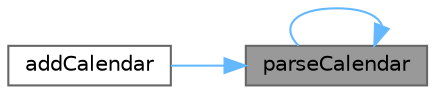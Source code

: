 digraph "parseCalendar"
{
 // INTERACTIVE_SVG=YES
 // LATEX_PDF_SIZE
  bgcolor="transparent";
  edge [fontname=Helvetica,fontsize=10,labelfontname=Helvetica,labelfontsize=10];
  node [fontname=Helvetica,fontsize=10,shape=box,height=0.2,width=0.4];
  rankdir="RL";
  Node1 [label="parseCalendar",height=0.2,width=0.4,color="gray40", fillcolor="grey60", style="filled", fontcolor="black",tooltip=" "];
  Node1 -> Node2 [dir="back",color="steelblue1",style="solid"];
  Node2 [label="addCalendar",height=0.2,width=0.4,color="grey40", fillcolor="white", style="filled",URL="$classore_1_1data_1_1_calendar_parser.html#a5938a49df0527305264c53957f50c02c",tooltip=" "];
  Node1 -> Node1 [dir="back",color="steelblue1",style="solid"];
}
